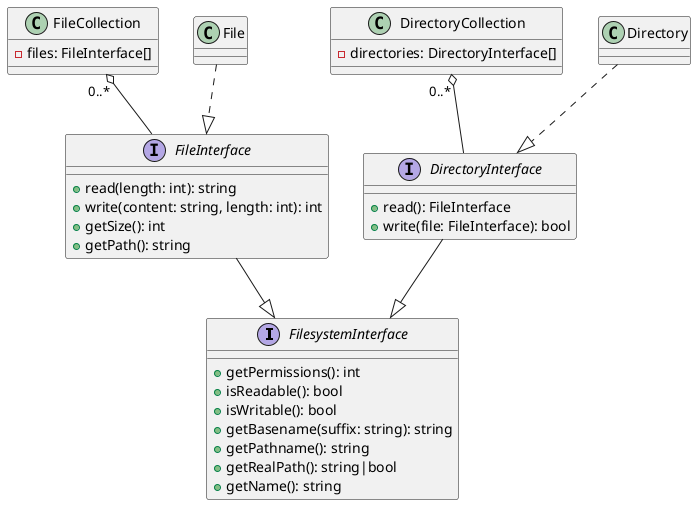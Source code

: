 @startuml
interface FilesystemInterface {
    + getPermissions(): int
    + isReadable(): bool
    + isWritable(): bool
    + getBasename(suffix: string): string
    + getPathname(): string
    + getRealPath(): string|bool
    + getName(): string
}

interface FileInterface {
    + read(length: int): string
    + write(content: string, length: int): int
    + getSize(): int
    + getPath(): string
}

interface DirectoryInterface {
    + read(): FileInterface
    + write(file: FileInterface): bool
}

class FileCollection {
    - files: FileInterface[]
}
class DirectoryCollection {
    - directories: DirectoryInterface[]
}
class File
class Directory

DirectoryInterface --|> FilesystemInterface
FileInterface --|> FilesystemInterface

File ..|> FileInterface
Directory ..|> DirectoryInterface

FileCollection "0..*" o-- FileInterface
DirectoryCollection "0..*" o-- DirectoryInterface
@enduml
